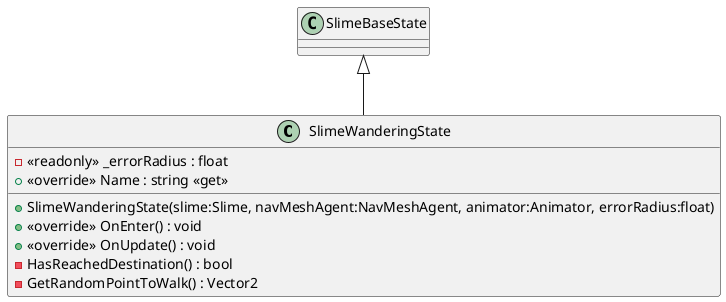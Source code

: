 @startuml
class SlimeWanderingState {
    - <<readonly>> _errorRadius : float
    + <<override>> Name : string <<get>>
    + SlimeWanderingState(slime:Slime, navMeshAgent:NavMeshAgent, animator:Animator, errorRadius:float)
    + <<override>> OnEnter() : void
    + <<override>> OnUpdate() : void
    - HasReachedDestination() : bool
    - GetRandomPointToWalk() : Vector2
}
SlimeBaseState <|-- SlimeWanderingState
@enduml
